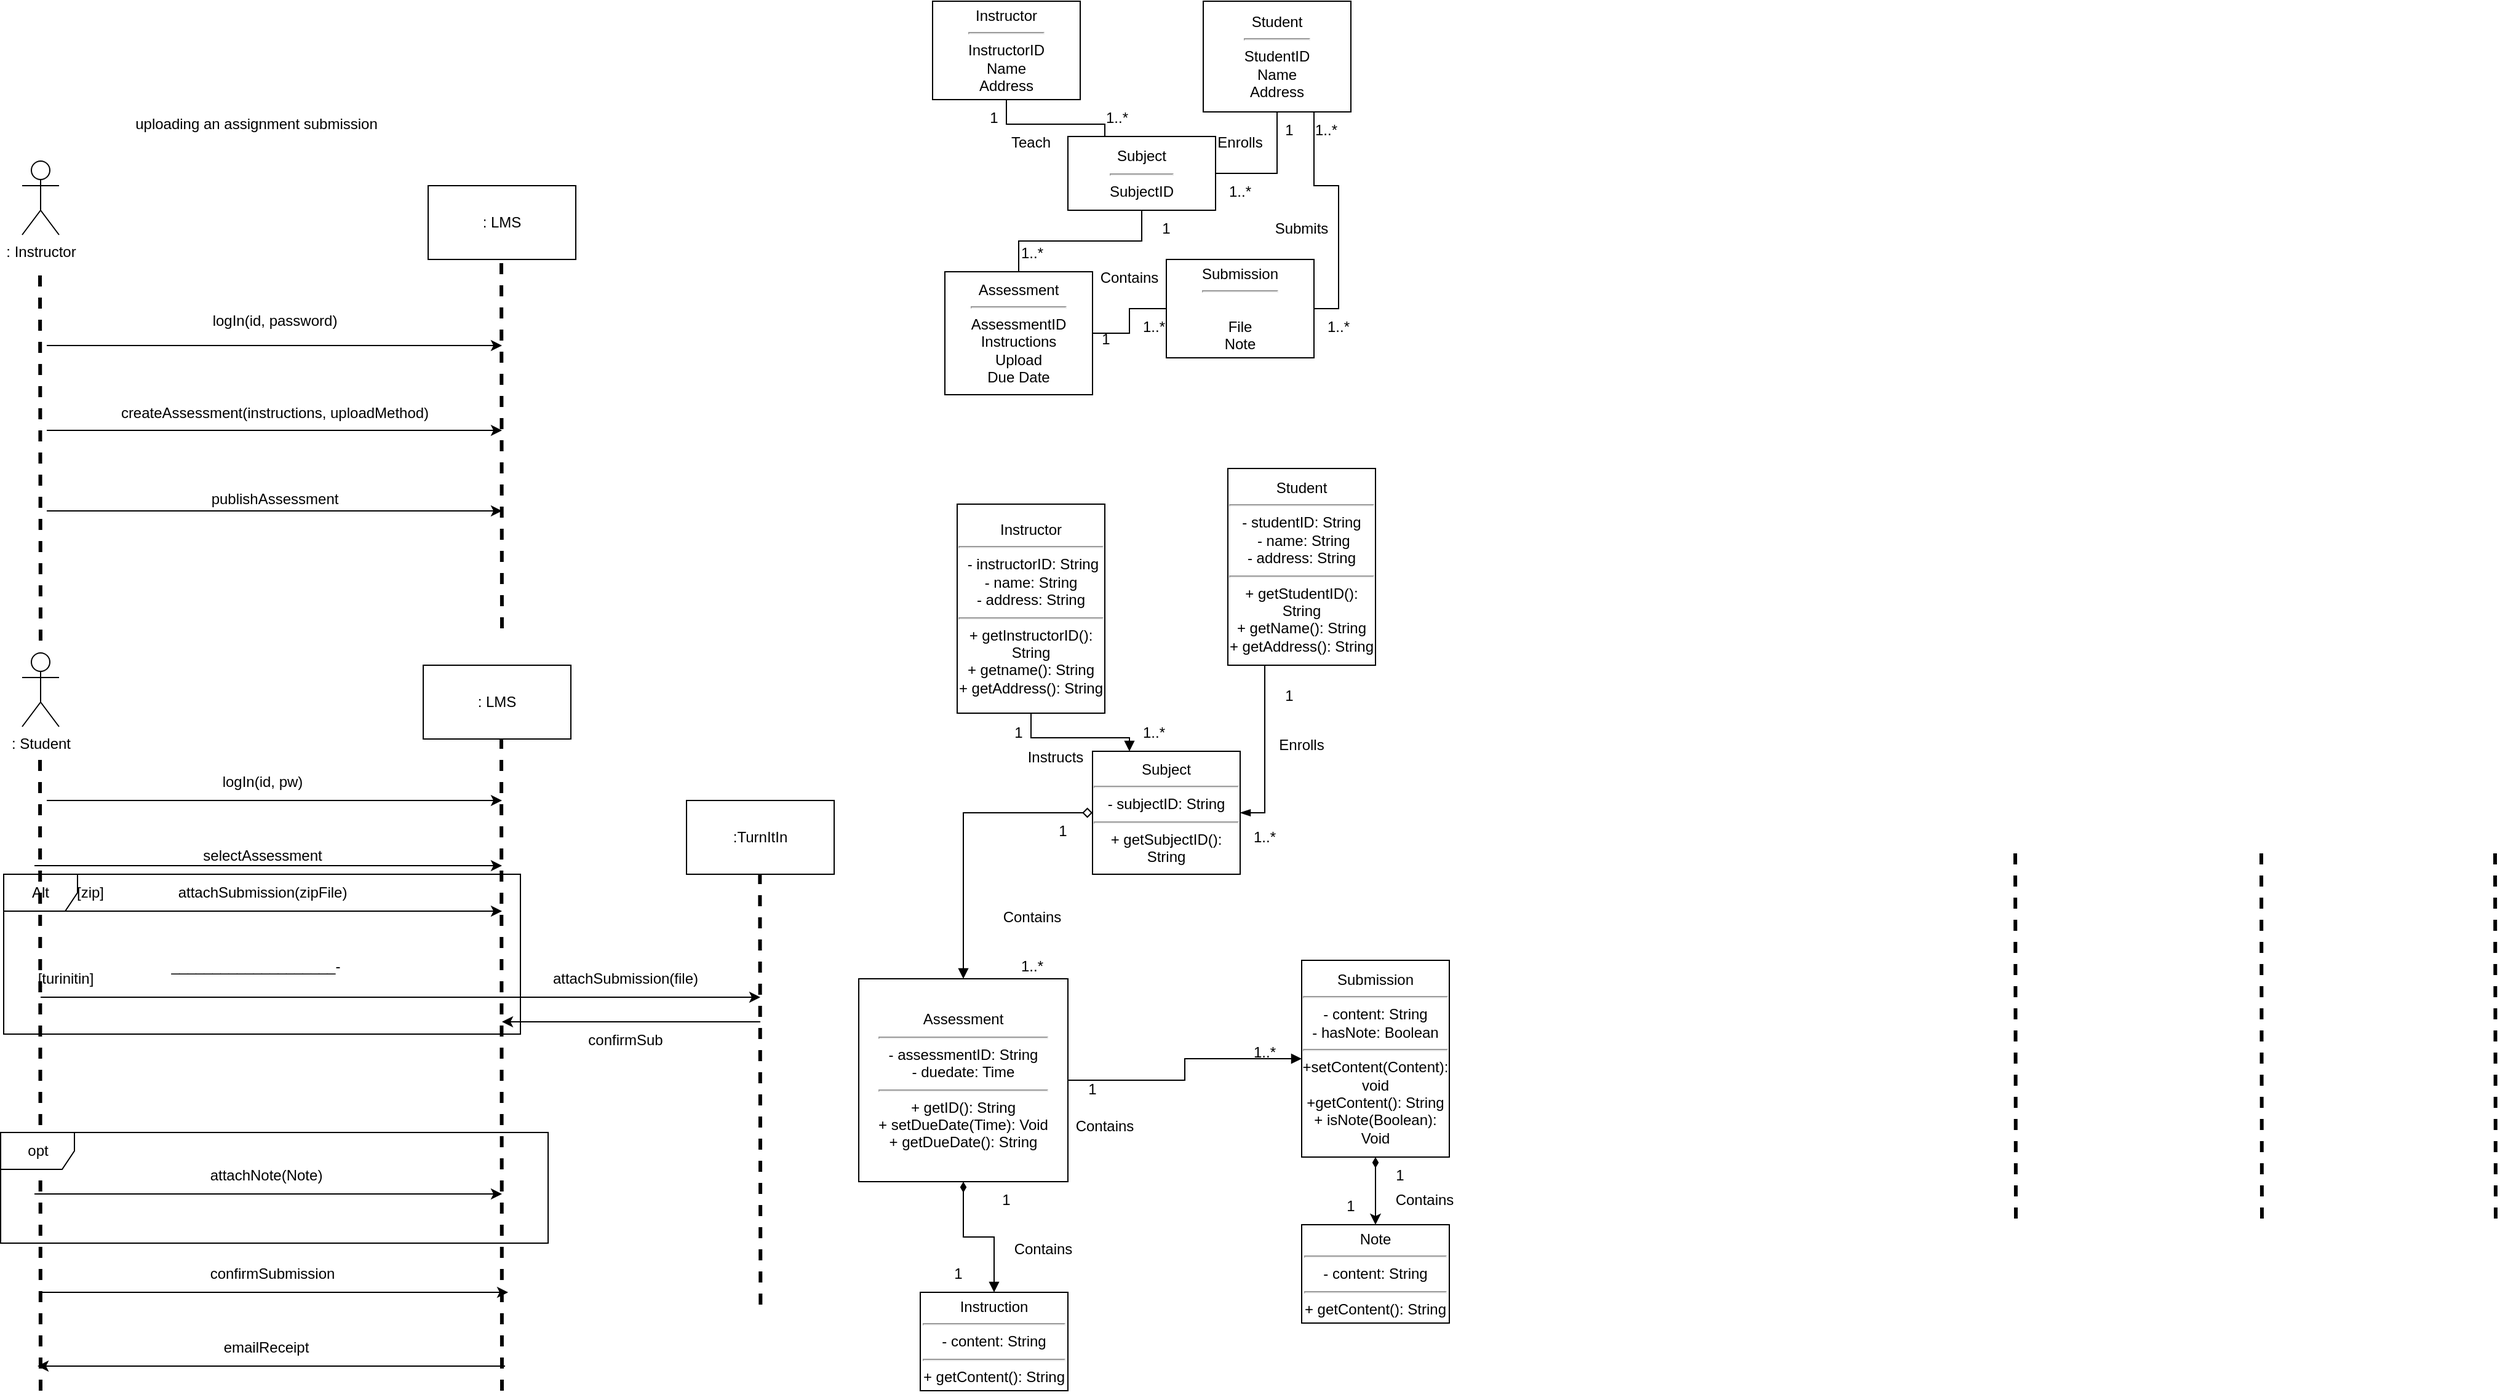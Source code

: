 <mxfile version="20.2.3" type="github">
  <diagram id="ZRupTK8vs-YXc7_zND_B" name="Page-1">
    <mxGraphModel dx="2391" dy="950" grid="1" gridSize="10" guides="1" tooltips="1" connect="1" arrows="1" fold="1" page="1" pageScale="1" pageWidth="827" pageHeight="1169" math="0" shadow="0">
      <root>
        <mxCell id="0" />
        <mxCell id="1" parent="0" />
        <mxCell id="K8ekI7t19pRMLevaFeEe-8" value="Alt" style="shape=umlFrame;whiteSpace=wrap;html=1;" parent="1" vertex="1">
          <mxGeometry x="-755" y="740" width="420" height="130" as="geometry" />
        </mxCell>
        <mxCell id="2UmxWIpTpZnCIBJGYqUd-4" style="edgeStyle=orthogonalEdgeStyle;rounded=0;orthogonalLoop=1;jettySize=auto;html=1;entryX=0.25;entryY=0;entryDx=0;entryDy=0;endArrow=none;endFill=0;" parent="1" source="IURKMykqJG9VInVJ1P5J-1" target="2UmxWIpTpZnCIBJGYqUd-1" edge="1">
          <mxGeometry relative="1" as="geometry" />
        </mxCell>
        <mxCell id="IURKMykqJG9VInVJ1P5J-1" value="Instructor&lt;br&gt;&lt;hr&gt;InstructorID&lt;br&gt;Name&lt;br&gt;Address" style="rounded=0;whiteSpace=wrap;html=1;" parent="1" vertex="1">
          <mxGeometry y="30" width="120" height="80" as="geometry" />
        </mxCell>
        <mxCell id="2UmxWIpTpZnCIBJGYqUd-10" style="edgeStyle=orthogonalEdgeStyle;rounded=0;orthogonalLoop=1;jettySize=auto;html=1;entryX=0.5;entryY=0;entryDx=0;entryDy=0;verticalAlign=middle;endArrow=none;endFill=0;" parent="1" source="2UmxWIpTpZnCIBJGYqUd-1" target="2UmxWIpTpZnCIBJGYqUd-2" edge="1">
          <mxGeometry relative="1" as="geometry" />
        </mxCell>
        <mxCell id="2UmxWIpTpZnCIBJGYqUd-1" value="Subject&lt;br&gt;&lt;hr&gt;SubjectID&lt;span style=&quot;color: rgba(0, 0, 0, 0); font-family: monospace; font-size: 0px; text-align: start;&quot;&gt;%3CmxGraphModel%3E%3Croot%3E%3CmxCell%20id%3D%220%22%2F%3E%3CmxCell%20id%3D%221%22%20parent%3D%220%22%2F%3E%3CmxCell%20id%3D%222%22%20value%3D%22Instructor%22%20style%3D%22rounded%3D0%3BwhiteSpace%3Dwrap%3Bhtml%3D1%3B%22%20vertex%3D%221%22%20parent%3D%221%22%3E%3CmxGeometry%20x%3D%2230%22%20y%3D%2290%22%20width%3D%22120%22%20height%3D%2260%22%20as%3D%22geometry%22%2F%3E%3C%2FmxCell%3E%3C%2Froot%3E%3C%2FmxGraphModel%3E&lt;/span&gt;" style="rounded=0;whiteSpace=wrap;html=1;" parent="1" vertex="1">
          <mxGeometry x="110" y="140" width="120" height="60" as="geometry" />
        </mxCell>
        <mxCell id="2UmxWIpTpZnCIBJGYqUd-22" style="edgeStyle=orthogonalEdgeStyle;rounded=0;orthogonalLoop=1;jettySize=auto;html=1;entryX=0;entryY=0.5;entryDx=0;entryDy=0;endArrow=none;endFill=0;" parent="1" source="2UmxWIpTpZnCIBJGYqUd-2" target="2UmxWIpTpZnCIBJGYqUd-21" edge="1">
          <mxGeometry relative="1" as="geometry" />
        </mxCell>
        <mxCell id="2UmxWIpTpZnCIBJGYqUd-2" value="Assessment&lt;br&gt;&lt;hr style=&quot;text-align: left;&quot;&gt;AssessmentID&lt;br&gt;Instructions&lt;br&gt;Upload&lt;br&gt;Due Date" style="rounded=0;whiteSpace=wrap;html=1;" parent="1" vertex="1">
          <mxGeometry x="10" y="250" width="120" height="100" as="geometry" />
        </mxCell>
        <mxCell id="2UmxWIpTpZnCIBJGYqUd-8" style="edgeStyle=orthogonalEdgeStyle;rounded=0;orthogonalLoop=1;jettySize=auto;html=1;entryX=1;entryY=0.5;entryDx=0;entryDy=0;endArrow=none;endFill=0;" parent="1" source="2UmxWIpTpZnCIBJGYqUd-3" target="2UmxWIpTpZnCIBJGYqUd-1" edge="1">
          <mxGeometry relative="1" as="geometry" />
        </mxCell>
        <mxCell id="2UmxWIpTpZnCIBJGYqUd-19" style="edgeStyle=orthogonalEdgeStyle;rounded=0;orthogonalLoop=1;jettySize=auto;html=1;endArrow=none;endFill=0;entryX=1;entryY=0.5;entryDx=0;entryDy=0;exitX=0.75;exitY=1;exitDx=0;exitDy=0;" parent="1" source="2UmxWIpTpZnCIBJGYqUd-3" target="2UmxWIpTpZnCIBJGYqUd-21" edge="1">
          <mxGeometry relative="1" as="geometry">
            <mxPoint x="260" y="290" as="targetPoint" />
          </mxGeometry>
        </mxCell>
        <mxCell id="2UmxWIpTpZnCIBJGYqUd-3" value="Student&lt;br&gt;&lt;hr&gt;StudentID&lt;br&gt;Name&lt;br&gt;Address&lt;br&gt;" style="rounded=0;whiteSpace=wrap;html=1;" parent="1" vertex="1">
          <mxGeometry x="220" y="30" width="120" height="90" as="geometry" />
        </mxCell>
        <mxCell id="2UmxWIpTpZnCIBJGYqUd-5" value="1..*" style="text;html=1;strokeColor=none;fillColor=none;align=center;verticalAlign=middle;whiteSpace=wrap;rounded=0;" parent="1" vertex="1">
          <mxGeometry x="120" y="110" width="60" height="30" as="geometry" />
        </mxCell>
        <mxCell id="2UmxWIpTpZnCIBJGYqUd-6" value="1" style="text;html=1;strokeColor=none;fillColor=none;align=center;verticalAlign=middle;whiteSpace=wrap;rounded=0;" parent="1" vertex="1">
          <mxGeometry x="20" y="110" width="60" height="30" as="geometry" />
        </mxCell>
        <mxCell id="2UmxWIpTpZnCIBJGYqUd-7" value="1..*" style="text;html=1;strokeColor=none;fillColor=none;align=center;verticalAlign=middle;whiteSpace=wrap;rounded=0;" parent="1" vertex="1">
          <mxGeometry x="220" y="170" width="60" height="30" as="geometry" />
        </mxCell>
        <mxCell id="2UmxWIpTpZnCIBJGYqUd-9" value="1" style="text;html=1;strokeColor=none;fillColor=none;align=center;verticalAlign=middle;whiteSpace=wrap;rounded=0;" parent="1" vertex="1">
          <mxGeometry x="260" y="120" width="60" height="30" as="geometry" />
        </mxCell>
        <mxCell id="2UmxWIpTpZnCIBJGYqUd-11" value="1" style="text;html=1;strokeColor=none;fillColor=none;align=center;verticalAlign=middle;whiteSpace=wrap;rounded=0;" parent="1" vertex="1">
          <mxGeometry x="160" y="200" width="60" height="30" as="geometry" />
        </mxCell>
        <mxCell id="2UmxWIpTpZnCIBJGYqUd-12" value="1..*" style="text;html=1;strokeColor=none;fillColor=none;align=center;verticalAlign=middle;whiteSpace=wrap;rounded=0;" parent="1" vertex="1">
          <mxGeometry x="51" y="220" width="60" height="30" as="geometry" />
        </mxCell>
        <mxCell id="2UmxWIpTpZnCIBJGYqUd-20" value="Submits" style="text;html=1;strokeColor=none;fillColor=none;align=center;verticalAlign=middle;whiteSpace=wrap;rounded=0;" parent="1" vertex="1">
          <mxGeometry x="270" y="200" width="60" height="30" as="geometry" />
        </mxCell>
        <mxCell id="2UmxWIpTpZnCIBJGYqUd-21" value="Submission&lt;br&gt;&lt;hr&gt;&lt;br&gt;File&lt;br&gt;Note" style="rounded=0;whiteSpace=wrap;html=1;" parent="1" vertex="1">
          <mxGeometry x="190" y="240" width="120" height="80" as="geometry" />
        </mxCell>
        <mxCell id="2UmxWIpTpZnCIBJGYqUd-23" value="Contains" style="text;html=1;strokeColor=none;fillColor=none;align=center;verticalAlign=middle;whiteSpace=wrap;rounded=0;" parent="1" vertex="1">
          <mxGeometry x="130" y="240" width="60" height="30" as="geometry" />
        </mxCell>
        <mxCell id="2UmxWIpTpZnCIBJGYqUd-24" value="1" style="text;html=1;strokeColor=none;fillColor=none;align=center;verticalAlign=middle;whiteSpace=wrap;rounded=0;" parent="1" vertex="1">
          <mxGeometry x="111" y="290" width="60" height="30" as="geometry" />
        </mxCell>
        <mxCell id="2UmxWIpTpZnCIBJGYqUd-25" value="1..*" style="text;html=1;strokeColor=none;fillColor=none;align=center;verticalAlign=middle;whiteSpace=wrap;rounded=0;" parent="1" vertex="1">
          <mxGeometry x="150" y="280" width="60" height="30" as="geometry" />
        </mxCell>
        <mxCell id="2UmxWIpTpZnCIBJGYqUd-26" value="1..*" style="text;html=1;strokeColor=none;fillColor=none;align=center;verticalAlign=middle;whiteSpace=wrap;rounded=0;" parent="1" vertex="1">
          <mxGeometry x="300" y="280" width="60" height="30" as="geometry" />
        </mxCell>
        <mxCell id="2UmxWIpTpZnCIBJGYqUd-27" style="edgeStyle=orthogonalEdgeStyle;rounded=0;orthogonalLoop=1;jettySize=auto;html=1;exitX=0.25;exitY=0;exitDx=0;exitDy=0;entryX=0;entryY=0;entryDx=0;entryDy=0;endArrow=none;endFill=0;" parent="1" source="2UmxWIpTpZnCIBJGYqUd-9" target="2UmxWIpTpZnCIBJGYqUd-9" edge="1">
          <mxGeometry relative="1" as="geometry" />
        </mxCell>
        <mxCell id="2UmxWIpTpZnCIBJGYqUd-28" value="1..*" style="text;html=1;strokeColor=none;fillColor=none;align=center;verticalAlign=middle;whiteSpace=wrap;rounded=0;" parent="1" vertex="1">
          <mxGeometry x="290" y="120" width="60" height="30" as="geometry" />
        </mxCell>
        <mxCell id="2UmxWIpTpZnCIBJGYqUd-29" value="Enrolls" style="text;html=1;strokeColor=none;fillColor=none;align=center;verticalAlign=middle;whiteSpace=wrap;rounded=0;" parent="1" vertex="1">
          <mxGeometry x="220" y="130" width="60" height="30" as="geometry" />
        </mxCell>
        <mxCell id="2UmxWIpTpZnCIBJGYqUd-30" value="Teach" style="text;html=1;strokeColor=none;fillColor=none;align=center;verticalAlign=middle;whiteSpace=wrap;rounded=0;" parent="1" vertex="1">
          <mxGeometry x="50" y="130" width="60" height="30" as="geometry" />
        </mxCell>
        <mxCell id="S1UreWJhL2JSH4xHvEoi-3" value=": Instructor" style="shape=umlActor;verticalLabelPosition=bottom;verticalAlign=top;html=1;outlineConnect=0;" parent="1" vertex="1">
          <mxGeometry x="-740" y="160" width="30" height="60" as="geometry" />
        </mxCell>
        <mxCell id="S1UreWJhL2JSH4xHvEoi-8" value="" style="endArrow=none;html=1;rounded=0;strokeWidth=3;dashed=1;" parent="1" edge="1">
          <mxGeometry width="50" height="50" relative="1" as="geometry">
            <mxPoint x="-725" y="550" as="sourcePoint" />
            <mxPoint x="-725.5" y="250" as="targetPoint" />
          </mxGeometry>
        </mxCell>
        <mxCell id="S1UreWJhL2JSH4xHvEoi-9" value=": LMS" style="rounded=0;whiteSpace=wrap;html=1;" parent="1" vertex="1">
          <mxGeometry x="-410" y="180" width="120" height="60" as="geometry" />
        </mxCell>
        <mxCell id="S1UreWJhL2JSH4xHvEoi-10" value="" style="endArrow=none;html=1;rounded=0;strokeWidth=3;dashed=1;" parent="1" edge="1">
          <mxGeometry width="50" height="50" relative="1" as="geometry">
            <mxPoint x="-350" y="540" as="sourcePoint" />
            <mxPoint x="-350.5" y="240" as="targetPoint" />
          </mxGeometry>
        </mxCell>
        <mxCell id="S1UreWJhL2JSH4xHvEoi-11" value="" style="endArrow=classic;html=1;rounded=0;strokeWidth=1;" parent="1" edge="1">
          <mxGeometry width="50" height="50" relative="1" as="geometry">
            <mxPoint x="-720" y="310" as="sourcePoint" />
            <mxPoint x="-350" y="310" as="targetPoint" />
          </mxGeometry>
        </mxCell>
        <mxCell id="S1UreWJhL2JSH4xHvEoi-12" value="logIn(id, password)" style="text;html=1;align=center;verticalAlign=middle;resizable=0;points=[];autosize=1;strokeColor=none;fillColor=none;" parent="1" vertex="1">
          <mxGeometry x="-595" y="275" width="120" height="30" as="geometry" />
        </mxCell>
        <mxCell id="S1UreWJhL2JSH4xHvEoi-13" value="" style="endArrow=classic;html=1;rounded=0;strokeWidth=1;" parent="1" edge="1">
          <mxGeometry width="50" height="50" relative="1" as="geometry">
            <mxPoint x="-720" y="379" as="sourcePoint" />
            <mxPoint x="-350" y="379" as="targetPoint" />
          </mxGeometry>
        </mxCell>
        <mxCell id="S1UreWJhL2JSH4xHvEoi-14" value="createAssessment(instructions, uploadMethod)" style="text;html=1;align=center;verticalAlign=middle;resizable=0;points=[];autosize=1;strokeColor=none;fillColor=none;" parent="1" vertex="1">
          <mxGeometry x="-670" y="350" width="270" height="30" as="geometry" />
        </mxCell>
        <mxCell id="ciVQDEJXkHYUGOeT8WDG-1" value="" style="endArrow=classic;html=1;rounded=0;strokeWidth=1;" parent="1" edge="1">
          <mxGeometry width="50" height="50" relative="1" as="geometry">
            <mxPoint x="-720" y="444.5" as="sourcePoint" />
            <mxPoint x="-350" y="444.5" as="targetPoint" />
          </mxGeometry>
        </mxCell>
        <mxCell id="ciVQDEJXkHYUGOeT8WDG-2" value="publishAssessment" style="text;html=1;align=center;verticalAlign=middle;resizable=0;points=[];autosize=1;strokeColor=none;fillColor=none;" parent="1" vertex="1">
          <mxGeometry x="-600" y="420" width="130" height="30" as="geometry" />
        </mxCell>
        <mxCell id="ciVQDEJXkHYUGOeT8WDG-3" value=": Student" style="shape=umlActor;verticalLabelPosition=bottom;verticalAlign=top;html=1;outlineConnect=0;" parent="1" vertex="1">
          <mxGeometry x="-740" y="560" width="30" height="60" as="geometry" />
        </mxCell>
        <mxCell id="ciVQDEJXkHYUGOeT8WDG-6" value="" style="endArrow=none;html=1;rounded=0;strokeWidth=3;dashed=1;" parent="1" edge="1">
          <mxGeometry width="50" height="50" relative="1" as="geometry">
            <mxPoint x="-725" y="1160" as="sourcePoint" />
            <mxPoint x="-725.5" y="640" as="targetPoint" />
          </mxGeometry>
        </mxCell>
        <mxCell id="ciVQDEJXkHYUGOeT8WDG-7" value="" style="endArrow=none;html=1;rounded=0;strokeWidth=3;dashed=1;" parent="1" edge="1">
          <mxGeometry width="50" height="50" relative="1" as="geometry">
            <mxPoint x="-350" y="1160" as="sourcePoint" />
            <mxPoint x="-350.5" y="630" as="targetPoint" />
          </mxGeometry>
        </mxCell>
        <mxCell id="ciVQDEJXkHYUGOeT8WDG-8" value=": LMS" style="rounded=0;whiteSpace=wrap;html=1;" parent="1" vertex="1">
          <mxGeometry x="-414" y="570" width="120" height="60" as="geometry" />
        </mxCell>
        <mxCell id="ciVQDEJXkHYUGOeT8WDG-9" value="" style="endArrow=classic;html=1;rounded=0;strokeWidth=1;" parent="1" edge="1">
          <mxGeometry width="50" height="50" relative="1" as="geometry">
            <mxPoint x="-720" y="680" as="sourcePoint" />
            <mxPoint x="-350" y="680" as="targetPoint" />
          </mxGeometry>
        </mxCell>
        <mxCell id="ciVQDEJXkHYUGOeT8WDG-10" value="logIn(id, pw)" style="text;html=1;align=center;verticalAlign=middle;resizable=0;points=[];autosize=1;strokeColor=none;fillColor=none;" parent="1" vertex="1">
          <mxGeometry x="-590" y="650" width="90" height="30" as="geometry" />
        </mxCell>
        <mxCell id="ciVQDEJXkHYUGOeT8WDG-11" value="" style="endArrow=classic;html=1;rounded=0;strokeWidth=1;" parent="1" edge="1">
          <mxGeometry width="50" height="50" relative="1" as="geometry">
            <mxPoint x="-730" y="733" as="sourcePoint" />
            <mxPoint x="-350" y="733" as="targetPoint" />
          </mxGeometry>
        </mxCell>
        <mxCell id="ciVQDEJXkHYUGOeT8WDG-12" value="selectAssessment" style="text;html=1;align=center;verticalAlign=middle;resizable=0;points=[];autosize=1;strokeColor=none;fillColor=none;" parent="1" vertex="1">
          <mxGeometry x="-605" y="710" width="120" height="30" as="geometry" />
        </mxCell>
        <mxCell id="ciVQDEJXkHYUGOeT8WDG-13" value="" style="endArrow=classic;html=1;rounded=0;strokeWidth=1;" parent="1" edge="1">
          <mxGeometry width="50" height="50" relative="1" as="geometry">
            <mxPoint x="-730" y="770" as="sourcePoint" />
            <mxPoint x="-350" y="770" as="targetPoint" />
          </mxGeometry>
        </mxCell>
        <mxCell id="ciVQDEJXkHYUGOeT8WDG-14" value="attachSubmission(zipFile)" style="text;html=1;align=center;verticalAlign=middle;resizable=0;points=[];autosize=1;strokeColor=none;fillColor=none;" parent="1" vertex="1">
          <mxGeometry x="-625" y="740" width="160" height="30" as="geometry" />
        </mxCell>
        <mxCell id="ciVQDEJXkHYUGOeT8WDG-16" value="opt" style="shape=umlFrame;whiteSpace=wrap;html=1;" parent="1" vertex="1">
          <mxGeometry x="-757.5" y="950" width="445" height="90" as="geometry" />
        </mxCell>
        <mxCell id="ciVQDEJXkHYUGOeT8WDG-19" value="" style="endArrow=classic;html=1;rounded=0;strokeWidth=1;" parent="1" edge="1">
          <mxGeometry width="50" height="50" relative="1" as="geometry">
            <mxPoint x="-730" y="1000" as="sourcePoint" />
            <mxPoint x="-350" y="1000" as="targetPoint" />
          </mxGeometry>
        </mxCell>
        <mxCell id="ciVQDEJXkHYUGOeT8WDG-20" value="attachNote(Note)" style="text;html=1;align=center;verticalAlign=middle;resizable=0;points=[];autosize=1;strokeColor=none;fillColor=none;" parent="1" vertex="1">
          <mxGeometry x="-597.5" y="970" width="110" height="30" as="geometry" />
        </mxCell>
        <mxCell id="ciVQDEJXkHYUGOeT8WDG-21" value="" style="endArrow=classic;html=1;rounded=0;strokeWidth=1;" parent="1" edge="1">
          <mxGeometry width="50" height="50" relative="1" as="geometry">
            <mxPoint x="-725" y="1080.0" as="sourcePoint" />
            <mxPoint x="-345" y="1080.0" as="targetPoint" />
          </mxGeometry>
        </mxCell>
        <mxCell id="ciVQDEJXkHYUGOeT8WDG-22" value="confirmSubmission" style="text;html=1;align=center;verticalAlign=middle;resizable=0;points=[];autosize=1;strokeColor=none;fillColor=none;" parent="1" vertex="1">
          <mxGeometry x="-597.5" y="1050" width="120" height="30" as="geometry" />
        </mxCell>
        <mxCell id="ciVQDEJXkHYUGOeT8WDG-23" value="" style="endArrow=classic;html=1;rounded=0;strokeWidth=1;" parent="1" edge="1">
          <mxGeometry width="50" height="50" relative="1" as="geometry">
            <mxPoint x="-347.5" y="1140.0" as="sourcePoint" />
            <mxPoint x="-727.5" y="1140.0" as="targetPoint" />
          </mxGeometry>
        </mxCell>
        <mxCell id="ciVQDEJXkHYUGOeT8WDG-24" value="emailReceipt" style="text;html=1;align=center;verticalAlign=middle;resizable=0;points=[];autosize=1;strokeColor=none;fillColor=none;" parent="1" vertex="1">
          <mxGeometry x="-587.5" y="1110" width="90" height="30" as="geometry" />
        </mxCell>
        <mxCell id="K8ekI7t19pRMLevaFeEe-1" value="uploading an assignment submission" style="text;html=1;align=center;verticalAlign=middle;resizable=0;points=[];autosize=1;strokeColor=none;fillColor=none;" parent="1" vertex="1">
          <mxGeometry x="-660" y="115" width="220" height="30" as="geometry" />
        </mxCell>
        <mxCell id="K8ekI7t19pRMLevaFeEe-2" value=":TurnItIn" style="rounded=0;whiteSpace=wrap;html=1;" parent="1" vertex="1">
          <mxGeometry x="-200" y="680" width="120" height="60" as="geometry" />
        </mxCell>
        <mxCell id="K8ekI7t19pRMLevaFeEe-3" value="" style="endArrow=none;html=1;rounded=0;strokeWidth=3;dashed=1;" parent="1" edge="1">
          <mxGeometry width="50" height="50" relative="1" as="geometry">
            <mxPoint x="-139.83" y="1090" as="sourcePoint" />
            <mxPoint x="-140.33" y="740" as="targetPoint" />
          </mxGeometry>
        </mxCell>
        <mxCell id="K8ekI7t19pRMLevaFeEe-7" value="attachSubmission(file)" style="text;html=1;align=center;verticalAlign=middle;resizable=0;points=[];autosize=1;strokeColor=none;fillColor=none;" parent="1" vertex="1">
          <mxGeometry x="-320" y="810" width="140" height="30" as="geometry" />
        </mxCell>
        <mxCell id="K8ekI7t19pRMLevaFeEe-10" value="[zip]" style="text;html=1;align=center;verticalAlign=middle;resizable=0;points=[];autosize=1;strokeColor=none;fillColor=none;" parent="1" vertex="1">
          <mxGeometry x="-710" y="740" width="50" height="30" as="geometry" />
        </mxCell>
        <mxCell id="K8ekI7t19pRMLevaFeEe-12" value="____________________-" style="text;html=1;strokeColor=none;fillColor=none;align=center;verticalAlign=middle;whiteSpace=wrap;rounded=0;" parent="1" vertex="1">
          <mxGeometry x="-645" y="800" width="190" height="30" as="geometry" />
        </mxCell>
        <mxCell id="K8ekI7t19pRMLevaFeEe-13" value="[turinitin]" style="text;html=1;align=center;verticalAlign=middle;resizable=0;points=[];autosize=1;strokeColor=none;fillColor=none;" parent="1" vertex="1">
          <mxGeometry x="-740" y="810" width="70" height="30" as="geometry" />
        </mxCell>
        <mxCell id="K8ekI7t19pRMLevaFeEe-15" value="" style="endArrow=classic;html=1;rounded=0;strokeWidth=1;" parent="1" edge="1">
          <mxGeometry width="50" height="50" relative="1" as="geometry">
            <mxPoint x="-725" y="840" as="sourcePoint" />
            <mxPoint x="-140" y="840" as="targetPoint" />
          </mxGeometry>
        </mxCell>
        <mxCell id="K8ekI7t19pRMLevaFeEe-16" value="" style="endArrow=classic;html=1;rounded=0;strokeWidth=1;" parent="1" edge="1">
          <mxGeometry width="50" height="50" relative="1" as="geometry">
            <mxPoint x="-140" y="860" as="sourcePoint" />
            <mxPoint x="-350" y="860" as="targetPoint" />
          </mxGeometry>
        </mxCell>
        <mxCell id="K8ekI7t19pRMLevaFeEe-17" value="confirmSub" style="text;html=1;align=center;verticalAlign=middle;resizable=0;points=[];autosize=1;strokeColor=none;fillColor=none;" parent="1" vertex="1">
          <mxGeometry x="-290" y="860" width="80" height="30" as="geometry" />
        </mxCell>
        <mxCell id="HkgX5lBla5T3OF_uM4Xi-2" style="edgeStyle=orthogonalEdgeStyle;rounded=0;orthogonalLoop=1;jettySize=auto;html=1;entryX=0.25;entryY=0;entryDx=0;entryDy=0;endArrow=block;endFill=1;" edge="1" parent="1" source="HkgX5lBla5T3OF_uM4Xi-3" target="HkgX5lBla5T3OF_uM4Xi-5">
          <mxGeometry relative="1" as="geometry" />
        </mxCell>
        <mxCell id="HkgX5lBla5T3OF_uM4Xi-3" value="Instructor&lt;br&gt;&lt;hr&gt;&amp;nbsp;- instructorID: String&lt;br&gt;- name: String&lt;br&gt;- address: String&lt;br&gt;&lt;hr&gt;+ getInstructorID(): String&lt;br&gt;+ getname(): String&lt;br&gt;+ getAddress(): String" style="rounded=0;whiteSpace=wrap;html=1;" vertex="1" parent="1">
          <mxGeometry x="20" y="439" width="120" height="170" as="geometry" />
        </mxCell>
        <mxCell id="HkgX5lBla5T3OF_uM4Xi-4" style="edgeStyle=orthogonalEdgeStyle;rounded=0;orthogonalLoop=1;jettySize=auto;html=1;entryX=0.5;entryY=0;entryDx=0;entryDy=0;verticalAlign=middle;endArrow=block;endFill=1;startArrow=diamond;startFill=0;" edge="1" parent="1" source="HkgX5lBla5T3OF_uM4Xi-5" target="HkgX5lBla5T3OF_uM4Xi-7">
          <mxGeometry relative="1" as="geometry" />
        </mxCell>
        <mxCell id="HkgX5lBla5T3OF_uM4Xi-5" value="Subject&lt;br&gt;&lt;hr&gt;- subjectID: String&lt;br&gt;&lt;hr&gt;+ getSubjectID(): String&lt;span style=&quot;color: rgba(0, 0, 0, 0); font-family: monospace; font-size: 0px; text-align: start;&quot;&gt;%3CmxGraphModel%3E%3Croot%3E%3CmxCell%20id%3D%220%22%2F%3E%3CmxCell%20id%3D%221%22%20parent%3D%220%22%2F%3E%3CmxCell%20id%3D%222%22%20value%3D%22Instructor%22%20style%3D%22rounded%3D0%3BwhiteSpace%3Dwrap%3Bhtml%3D1%3B%22%20vertex%3D%221%22%20parent%3D%221%22%3E%3CmxGeometry%20x%3D%2230%22%20y%3D%2290%22%20width%3D%22120%22%20height%3D%2260%22%20as%3D%22geometry%22%2F%3E%3C%2FmxCell%3E%3C%2Froot%3E%3C%2FmxGraphModel%3E&lt;/span&gt;" style="rounded=0;whiteSpace=wrap;html=1;" vertex="1" parent="1">
          <mxGeometry x="130" y="640" width="120" height="100" as="geometry" />
        </mxCell>
        <mxCell id="HkgX5lBla5T3OF_uM4Xi-6" style="edgeStyle=orthogonalEdgeStyle;rounded=0;orthogonalLoop=1;jettySize=auto;html=1;endArrow=block;endFill=1;entryX=0;entryY=0.5;entryDx=0;entryDy=0;" edge="1" parent="1" source="HkgX5lBla5T3OF_uM4Xi-7" target="HkgX5lBla5T3OF_uM4Xi-18">
          <mxGeometry relative="1" as="geometry" />
        </mxCell>
        <mxCell id="HkgX5lBla5T3OF_uM4Xi-36" style="edgeStyle=orthogonalEdgeStyle;rounded=0;orthogonalLoop=1;jettySize=auto;html=1;entryX=0.5;entryY=0;entryDx=0;entryDy=0;startArrow=diamondThin;startFill=1;endArrow=block;endFill=1;" edge="1" parent="1" source="HkgX5lBla5T3OF_uM4Xi-7" target="HkgX5lBla5T3OF_uM4Xi-35">
          <mxGeometry relative="1" as="geometry" />
        </mxCell>
        <mxCell id="HkgX5lBla5T3OF_uM4Xi-7" value="Assessment&lt;br&gt;&lt;hr style=&quot;text-align: left;&quot;&gt;- assessmentID: String&lt;br&gt;- duedate: Time&lt;br&gt;&lt;hr&gt;+ getID(): String&lt;br&gt;+ setDueDate(Time): Void&lt;br&gt;+ getDueDate(): String" style="rounded=0;whiteSpace=wrap;html=1;" vertex="1" parent="1">
          <mxGeometry x="-60" y="825" width="170" height="165" as="geometry" />
        </mxCell>
        <mxCell id="HkgX5lBla5T3OF_uM4Xi-8" style="edgeStyle=orthogonalEdgeStyle;rounded=0;orthogonalLoop=1;jettySize=auto;html=1;entryX=1;entryY=0.5;entryDx=0;entryDy=0;endArrow=blockThin;endFill=1;exitX=0.25;exitY=1;exitDx=0;exitDy=0;" edge="1" parent="1" source="HkgX5lBla5T3OF_uM4Xi-10" target="HkgX5lBla5T3OF_uM4Xi-5">
          <mxGeometry relative="1" as="geometry">
            <mxPoint x="300" y="610" as="sourcePoint" />
          </mxGeometry>
        </mxCell>
        <mxCell id="HkgX5lBla5T3OF_uM4Xi-10" value="Student&lt;br&gt;&lt;hr&gt;- studentID: String&lt;br&gt;&amp;nbsp;- name: String&lt;br&gt;- address: String&lt;br&gt;&lt;hr&gt;+ getStudentID(): String&lt;br&gt;+ getName(): String&lt;br&gt;+ getAddress(): String" style="rounded=0;whiteSpace=wrap;html=1;" vertex="1" parent="1">
          <mxGeometry x="240" y="410" width="120" height="160" as="geometry" />
        </mxCell>
        <mxCell id="HkgX5lBla5T3OF_uM4Xi-11" value="1..*" style="text;html=1;strokeColor=none;fillColor=none;align=center;verticalAlign=middle;whiteSpace=wrap;rounded=0;" vertex="1" parent="1">
          <mxGeometry x="150" y="610" width="60" height="30" as="geometry" />
        </mxCell>
        <mxCell id="HkgX5lBla5T3OF_uM4Xi-12" value="1" style="text;html=1;strokeColor=none;fillColor=none;align=center;verticalAlign=middle;whiteSpace=wrap;rounded=0;" vertex="1" parent="1">
          <mxGeometry x="40" y="610" width="60" height="30" as="geometry" />
        </mxCell>
        <mxCell id="HkgX5lBla5T3OF_uM4Xi-13" value="1..*" style="text;html=1;strokeColor=none;fillColor=none;align=center;verticalAlign=middle;whiteSpace=wrap;rounded=0;" vertex="1" parent="1">
          <mxGeometry x="240" y="695" width="60" height="30" as="geometry" />
        </mxCell>
        <mxCell id="HkgX5lBla5T3OF_uM4Xi-15" value="1" style="text;html=1;strokeColor=none;fillColor=none;align=center;verticalAlign=middle;whiteSpace=wrap;rounded=0;" vertex="1" parent="1">
          <mxGeometry x="51" y="690" width="110" height="30" as="geometry" />
        </mxCell>
        <mxCell id="HkgX5lBla5T3OF_uM4Xi-16" value="1..*" style="text;html=1;strokeColor=none;fillColor=none;align=center;verticalAlign=middle;whiteSpace=wrap;rounded=0;" vertex="1" parent="1">
          <mxGeometry x="51" y="800" width="60" height="30" as="geometry" />
        </mxCell>
        <mxCell id="HkgX5lBla5T3OF_uM4Xi-18" value="Submission&lt;br&gt;&lt;hr&gt;- content: String&lt;br&gt;- hasNote: Boolean&lt;br&gt;&lt;hr&gt;+setContent(Content): void&lt;br&gt;+getContent(): String&lt;br&gt;+ isNote(Boolean): Void" style="rounded=0;whiteSpace=wrap;html=1;" vertex="1" parent="1">
          <mxGeometry x="300" y="810" width="120" height="160" as="geometry" />
        </mxCell>
        <mxCell id="HkgX5lBla5T3OF_uM4Xi-19" value="Contains" style="text;html=1;strokeColor=none;fillColor=none;align=center;verticalAlign=middle;whiteSpace=wrap;rounded=0;" vertex="1" parent="1">
          <mxGeometry x="51" y="760" width="60" height="30" as="geometry" />
        </mxCell>
        <mxCell id="HkgX5lBla5T3OF_uM4Xi-20" value="1" style="text;html=1;strokeColor=none;fillColor=none;align=center;verticalAlign=middle;whiteSpace=wrap;rounded=0;" vertex="1" parent="1">
          <mxGeometry x="100" y="900" width="60" height="30" as="geometry" />
        </mxCell>
        <mxCell id="HkgX5lBla5T3OF_uM4Xi-21" value="1..*" style="text;html=1;strokeColor=none;fillColor=none;align=center;verticalAlign=middle;whiteSpace=wrap;rounded=0;" vertex="1" parent="1">
          <mxGeometry x="240" y="870" width="60" height="30" as="geometry" />
        </mxCell>
        <mxCell id="HkgX5lBla5T3OF_uM4Xi-25" value="Enrolls" style="text;html=1;strokeColor=none;fillColor=none;align=center;verticalAlign=middle;whiteSpace=wrap;rounded=0;" vertex="1" parent="1">
          <mxGeometry x="270" y="620" width="60" height="30" as="geometry" />
        </mxCell>
        <mxCell id="HkgX5lBla5T3OF_uM4Xi-26" value="Instructs" style="text;html=1;strokeColor=none;fillColor=none;align=center;verticalAlign=middle;whiteSpace=wrap;rounded=0;" vertex="1" parent="1">
          <mxGeometry x="70" y="630" width="60" height="30" as="geometry" />
        </mxCell>
        <mxCell id="HkgX5lBla5T3OF_uM4Xi-29" style="edgeStyle=orthogonalEdgeStyle;rounded=0;orthogonalLoop=1;jettySize=auto;html=1;exitX=0.5;exitY=1;exitDx=0;exitDy=0;startArrow=diamondThin;startFill=1;" edge="1" parent="1" source="HkgX5lBla5T3OF_uM4Xi-18" target="HkgX5lBla5T3OF_uM4Xi-28">
          <mxGeometry relative="1" as="geometry" />
        </mxCell>
        <mxCell id="HkgX5lBla5T3OF_uM4Xi-28" value="Note&lt;br&gt;&lt;hr&gt;- content: String&lt;br&gt;&lt;hr&gt;+ getContent(): String" style="rounded=0;whiteSpace=wrap;html=1;" vertex="1" parent="1">
          <mxGeometry x="300" y="1025" width="120" height="80" as="geometry" />
        </mxCell>
        <mxCell id="HkgX5lBla5T3OF_uM4Xi-31" value="Contains" style="text;html=1;strokeColor=none;fillColor=none;align=center;verticalAlign=middle;whiteSpace=wrap;rounded=0;" vertex="1" parent="1">
          <mxGeometry x="370" y="990" width="60" height="30" as="geometry" />
        </mxCell>
        <mxCell id="HkgX5lBla5T3OF_uM4Xi-34" value="Contains" style="text;html=1;strokeColor=none;fillColor=none;align=center;verticalAlign=middle;whiteSpace=wrap;rounded=0;" vertex="1" parent="1">
          <mxGeometry x="110" y="930" width="60" height="30" as="geometry" />
        </mxCell>
        <mxCell id="HkgX5lBla5T3OF_uM4Xi-35" value="Instruction&lt;br&gt;&lt;hr&gt;- content: String&lt;br&gt;&lt;hr&gt;+ getContent(): String" style="rounded=0;whiteSpace=wrap;html=1;" vertex="1" parent="1">
          <mxGeometry x="-10" y="1080" width="120" height="80" as="geometry" />
        </mxCell>
        <mxCell id="HkgX5lBla5T3OF_uM4Xi-37" value="Contains" style="text;html=1;strokeColor=none;fillColor=none;align=center;verticalAlign=middle;whiteSpace=wrap;rounded=0;" vertex="1" parent="1">
          <mxGeometry x="60" y="1030" width="60" height="30" as="geometry" />
        </mxCell>
        <mxCell id="HkgX5lBla5T3OF_uM4Xi-38" style="edgeStyle=orthogonalEdgeStyle;rounded=0;orthogonalLoop=1;jettySize=auto;html=1;exitX=0.5;exitY=1;exitDx=0;exitDy=0;startArrow=diamond;startFill=0;endArrow=block;endFill=1;" edge="1" parent="1">
          <mxGeometry relative="1" as="geometry">
            <mxPoint x="450" y="930" as="sourcePoint" />
            <mxPoint x="450" y="930" as="targetPoint" />
          </mxGeometry>
        </mxCell>
        <mxCell id="HkgX5lBla5T3OF_uM4Xi-40" value="1" style="text;html=1;strokeColor=none;fillColor=none;align=center;verticalAlign=middle;whiteSpace=wrap;rounded=0;" vertex="1" parent="1">
          <mxGeometry x="260" y="580" width="60" height="30" as="geometry" />
        </mxCell>
        <mxCell id="HkgX5lBla5T3OF_uM4Xi-41" value="1" style="text;html=1;strokeColor=none;fillColor=none;align=center;verticalAlign=middle;whiteSpace=wrap;rounded=0;" vertex="1" parent="1">
          <mxGeometry x="350" y="970" width="60" height="30" as="geometry" />
        </mxCell>
        <mxCell id="HkgX5lBla5T3OF_uM4Xi-42" value="1" style="text;html=1;strokeColor=none;fillColor=none;align=center;verticalAlign=middle;whiteSpace=wrap;rounded=0;" vertex="1" parent="1">
          <mxGeometry x="310" y="995" width="60" height="30" as="geometry" />
        </mxCell>
        <mxCell id="HkgX5lBla5T3OF_uM4Xi-43" value="1" style="text;html=1;strokeColor=none;fillColor=none;align=center;verticalAlign=middle;whiteSpace=wrap;rounded=0;" vertex="1" parent="1">
          <mxGeometry x="30" y="990" width="60" height="30" as="geometry" />
        </mxCell>
        <mxCell id="HkgX5lBla5T3OF_uM4Xi-44" value="1" style="text;html=1;strokeColor=none;fillColor=none;align=center;verticalAlign=middle;whiteSpace=wrap;rounded=0;" vertex="1" parent="1">
          <mxGeometry x="-9" y="1050" width="60" height="30" as="geometry" />
        </mxCell>
        <mxCell id="HkgX5lBla5T3OF_uM4Xi-45" value="" style="endArrow=none;html=1;rounded=0;strokeWidth=3;dashed=1;" edge="1" parent="1">
          <mxGeometry width="50" height="50" relative="1" as="geometry">
            <mxPoint x="880.5" y="1020" as="sourcePoint" />
            <mxPoint x="880" y="720" as="targetPoint" />
          </mxGeometry>
        </mxCell>
        <mxCell id="HkgX5lBla5T3OF_uM4Xi-46" value="" style="endArrow=none;html=1;rounded=0;strokeWidth=3;dashed=1;" edge="1" parent="1">
          <mxGeometry width="50" height="50" relative="1" as="geometry">
            <mxPoint x="1080.5" y="1020" as="sourcePoint" />
            <mxPoint x="1080" y="720" as="targetPoint" />
          </mxGeometry>
        </mxCell>
        <mxCell id="HkgX5lBla5T3OF_uM4Xi-47" value="" style="endArrow=none;html=1;rounded=0;strokeWidth=3;dashed=1;" edge="1" parent="1">
          <mxGeometry width="50" height="50" relative="1" as="geometry">
            <mxPoint x="1270.5" y="1020" as="sourcePoint" />
            <mxPoint x="1270" y="720" as="targetPoint" />
          </mxGeometry>
        </mxCell>
      </root>
    </mxGraphModel>
  </diagram>
</mxfile>
